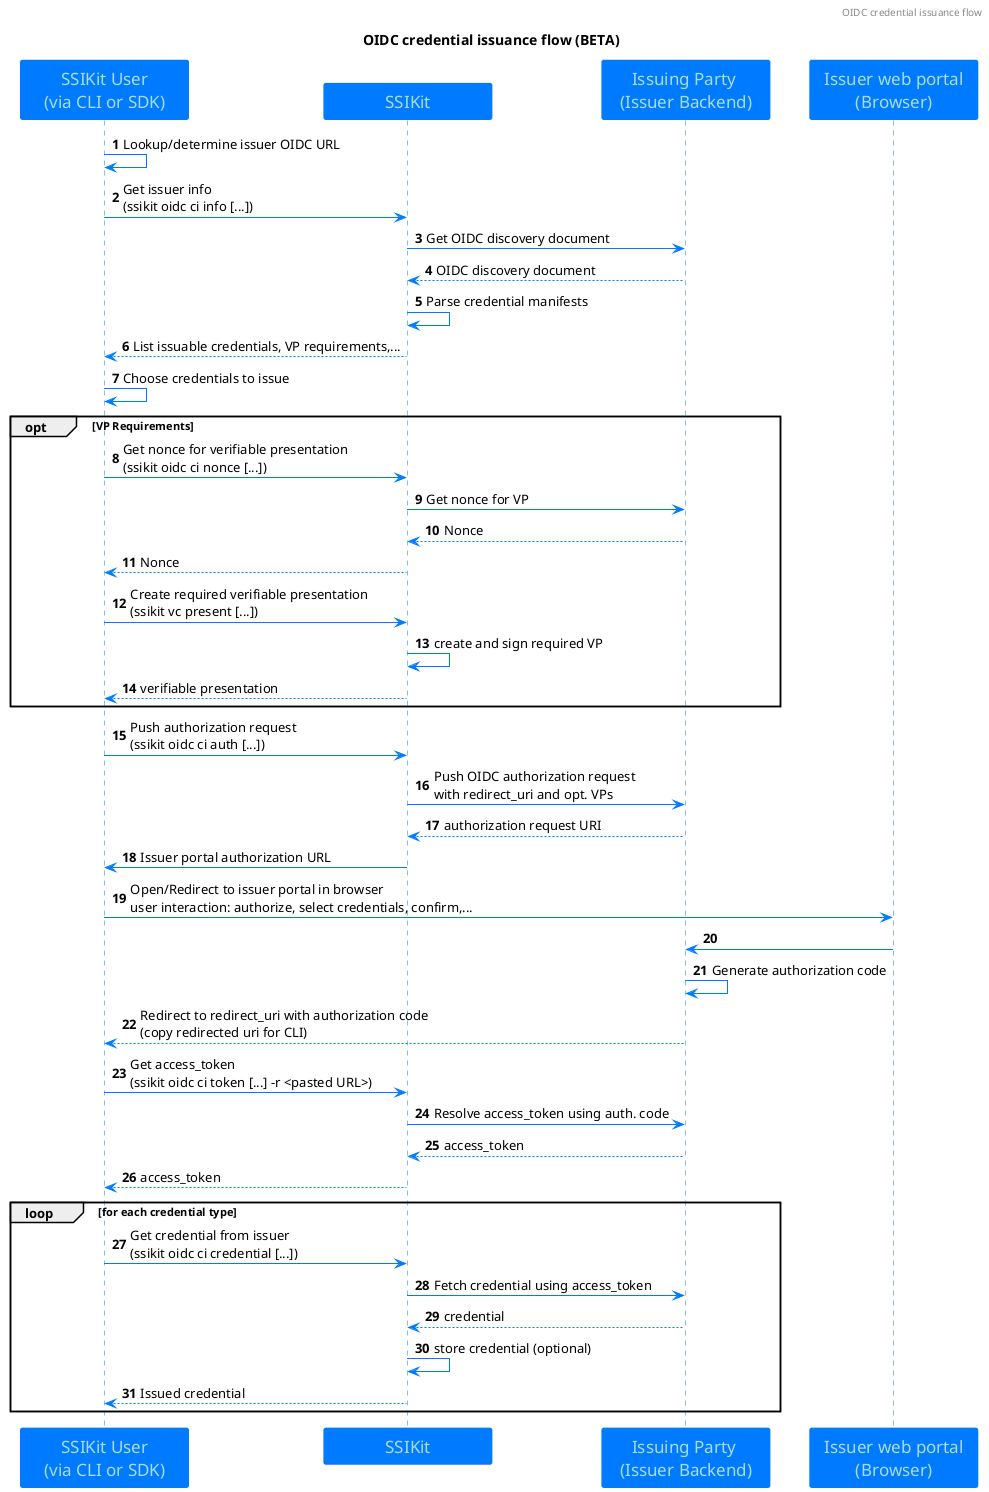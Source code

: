 @startuml
'https://plantuml.com/sequence-diagram

skinparam classFontColor 007BFF
skinparam classFontSize 12
skinparam classFontName Aapex
skinparam backgroundColor white
skinparam minClassWidth 155
skinparam nodesep 34
skinparam ranksep 70

skinparam sequence {
ArrowColor 007BFF
ActorBorderColor 007BFF
LifeLineBorderColor 007BFF
LifeLineBackgroundColor 007BFF

ParticipantBorderColor 007BFF
ParticipantBackgroundColor 007BFF
ParticipantFontName Impact
ParticipantFontSize 17
ParticipantFontColor #A9DCDF

'ActorBackgroundColor aqua
ActorFontColor 007BFF
ActorFontSize 17
ActorFontName Aapex
}

skinparam class {
BorderColor 007BFF
ArrowColor 007BFF
BackgroundColor white
}

skinparam interface {
BorderColor 007BFF
ArrowColor 007BFF
}

skinparam note {
BorderColor 007BFF
BackgroundColor 7ACFF5
}


autonumber
'https://ec.europa.eu/cefdigital/wiki/display/BLOCKCHAININT/2.+VC+exchange+over+API
header OIDC credential issuance flow
title
OIDC credential issuance flow (BETA)
end title
autonumber
participant "SSIKit User\n(via CLI or SDK)" as SU
participant "SSIKit" as SK
participant "Issuing Party \n(Issuer Backend)" as IP
participant "Issuer web portal\n(Browser)" as IWP

SU->SU: Lookup/determine issuer OIDC URL
SU->SK: Get issuer info\n(ssikit oidc ci info [...])
SK->IP: Get OIDC discovery document
IP-->SK: OIDC discovery document
SK->SK: Parse credential manifests
SK-->SU: List issuable credentials, VP requirements,...
SU->SU: Choose credentials to issue

opt VP Requirements
SU->SK: Get nonce for verifiable presentation\n(ssikit oidc ci nonce [...])
SK->IP: Get nonce for VP
IP-->SK: Nonce
SK-->SU: Nonce
SU->SK: Create required verifiable presentation\n(ssikit vc present [...])
SK->SK: create and sign required VP
SK-->SU: verifiable presentation
end

SU->SK: Push authorization request\n(ssikit oidc ci auth [...])
SK->IP: Push OIDC authorization request\nwith redirect_uri and opt. VPs
IP-->SK: authorization request URI
SK->SU: Issuer portal authorization URL
SU->IWP: Open/Redirect to issuer portal in browser\nuser interaction: authorize, select credentials, confirm,...
IWP->IP:
IP->IP: Generate authorization code
IP-->SU: Redirect to redirect_uri with authorization code\n(copy redirected uri for CLI)

SU->SK: Get access_token\n(ssikit oidc ci token [...] -r <pasted URL>)
SK->IP: Resolve access_token using auth. code
IP-->SK: access_token
SK-->SU: access_token
loop for each credential type
SU->SK: Get credential from issuer\n(ssikit oidc ci credential [...])
SK->IP: Fetch credential using access_token
IP-->SK: credential
SK->SK: store credential (optional)
SK-->SU: Issued credential
end

@enduml
